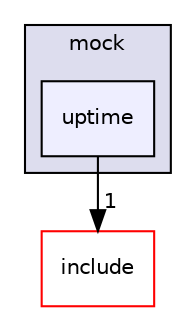 digraph "CMocka/cmocka-1.1.5/example/mock/uptime" {
  compound=true
  node [ fontsize="10", fontname="Helvetica"];
  edge [ labelfontsize="10", labelfontname="Helvetica"];
  subgraph clusterdir_8f94e1c4b2919b4968c8c74e975d346f {
    graph [ bgcolor="#ddddee", pencolor="black", label="mock" fontname="Helvetica", fontsize="10", URL="dir_8f94e1c4b2919b4968c8c74e975d346f.html"]
  dir_5cb7f73bf9aee2979d92df5e784050b1 [shape=box, label="uptime", style="filled", fillcolor="#eeeeff", pencolor="black", URL="dir_5cb7f73bf9aee2979d92df5e784050b1.html"];
  }
  dir_ce428ad40d9783629b840846d25dbdfb [shape=box label="include" fillcolor="white" style="filled" color="red" URL="dir_ce428ad40d9783629b840846d25dbdfb.html"];
  dir_5cb7f73bf9aee2979d92df5e784050b1->dir_ce428ad40d9783629b840846d25dbdfb [headlabel="1", labeldistance=1.5 headhref="dir_000006_000007.html"];
}
